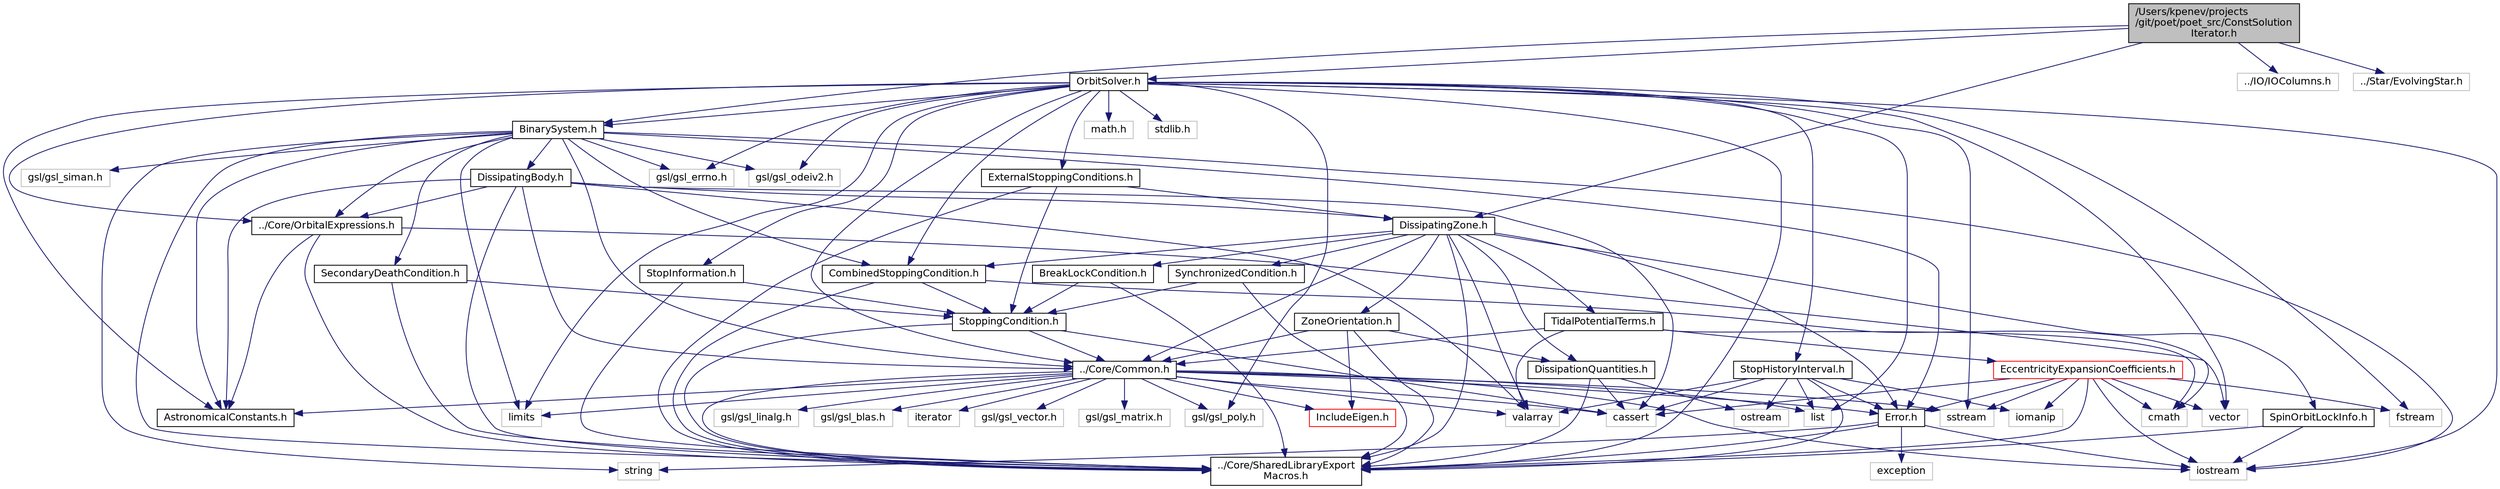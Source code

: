 digraph "/Users/kpenev/projects/git/poet/poet_src/ConstSolutionIterator.h"
{
 // INTERACTIVE_SVG=YES
  edge [fontname="Helvetica",fontsize="12",labelfontname="Helvetica",labelfontsize="12"];
  node [fontname="Helvetica",fontsize="12",shape=record];
  Node0 [label="/Users/kpenev/projects\l/git/poet/poet_src/ConstSolution\lIterator.h",height=0.2,width=0.4,color="black", fillcolor="grey75", style="filled", fontcolor="black"];
  Node0 -> Node1 [color="midnightblue",fontsize="12",style="solid",fontname="Helvetica"];
  Node1 [label="BinarySystem.h",height=0.2,width=0.4,color="black", fillcolor="white", style="filled",URL="$BinarySystem_8h.html",tooltip="Defines the BinarySystem class. "];
  Node1 -> Node2 [color="midnightblue",fontsize="12",style="solid",fontname="Helvetica"];
  Node2 [label="../Core/SharedLibraryExport\lMacros.h",height=0.2,width=0.4,color="black", fillcolor="white", style="filled",URL="$SharedLibraryExportMacros_8h_source.html"];
  Node1 -> Node3 [color="midnightblue",fontsize="12",style="solid",fontname="Helvetica"];
  Node3 [label="DissipatingBody.h",height=0.2,width=0.4,color="black", fillcolor="white", style="filled",URL="$DissipatingBody_8h.html",tooltip="Declares the DissipatingBody class. "];
  Node3 -> Node2 [color="midnightblue",fontsize="12",style="solid",fontname="Helvetica"];
  Node3 -> Node4 [color="midnightblue",fontsize="12",style="solid",fontname="Helvetica"];
  Node4 [label="DissipatingZone.h",height=0.2,width=0.4,color="black", fillcolor="white", style="filled",URL="$DissipatingZone_8h.html",tooltip="Declares a class representing one zone of a body dissipative to tidal distortions. "];
  Node4 -> Node5 [color="midnightblue",fontsize="12",style="solid",fontname="Helvetica"];
  Node5 [label="ZoneOrientation.h",height=0.2,width=0.4,color="black", fillcolor="white", style="filled",URL="$ZoneOrientation_8h.html",tooltip="Declares a class for orientations of zones of DissipatingBody objects. "];
  Node5 -> Node2 [color="midnightblue",fontsize="12",style="solid",fontname="Helvetica"];
  Node5 -> Node6 [color="midnightblue",fontsize="12",style="solid",fontname="Helvetica"];
  Node6 [label="DissipationQuantities.h",height=0.2,width=0.4,color="black", fillcolor="white", style="filled",URL="$DissipationQuantities_8h.html",tooltip="Declaration of enumerations of dissipation quantities and derivatives. "];
  Node6 -> Node2 [color="midnightblue",fontsize="12",style="solid",fontname="Helvetica"];
  Node6 -> Node7 [color="midnightblue",fontsize="12",style="solid",fontname="Helvetica"];
  Node7 [label="ostream",height=0.2,width=0.4,color="grey75", fillcolor="white", style="filled"];
  Node6 -> Node8 [color="midnightblue",fontsize="12",style="solid",fontname="Helvetica"];
  Node8 [label="cassert",height=0.2,width=0.4,color="grey75", fillcolor="white", style="filled"];
  Node5 -> Node9 [color="midnightblue",fontsize="12",style="solid",fontname="Helvetica"];
  Node9 [label="../Core/Common.h",height=0.2,width=0.4,color="black", fillcolor="white", style="filled",URL="$Core_2Common_8h.html",tooltip="Declaration of some general purpose utilities. "];
  Node9 -> Node10 [color="midnightblue",fontsize="12",style="solid",fontname="Helvetica"];
  Node10 [label="list",height=0.2,width=0.4,color="grey75", fillcolor="white", style="filled"];
  Node9 -> Node11 [color="midnightblue",fontsize="12",style="solid",fontname="Helvetica"];
  Node11 [label="valarray",height=0.2,width=0.4,color="grey75", fillcolor="white", style="filled"];
  Node9 -> Node12 [color="midnightblue",fontsize="12",style="solid",fontname="Helvetica"];
  Node12 [label="limits",height=0.2,width=0.4,color="grey75", fillcolor="white", style="filled"];
  Node9 -> Node13 [color="midnightblue",fontsize="12",style="solid",fontname="Helvetica"];
  Node13 [label="sstream",height=0.2,width=0.4,color="grey75", fillcolor="white", style="filled"];
  Node9 -> Node14 [color="midnightblue",fontsize="12",style="solid",fontname="Helvetica"];
  Node14 [label="iostream",height=0.2,width=0.4,color="grey75", fillcolor="white", style="filled"];
  Node9 -> Node15 [color="midnightblue",fontsize="12",style="solid",fontname="Helvetica"];
  Node15 [label="iterator",height=0.2,width=0.4,color="grey75", fillcolor="white", style="filled"];
  Node9 -> Node16 [color="midnightblue",fontsize="12",style="solid",fontname="Helvetica"];
  Node16 [label="gsl/gsl_vector.h",height=0.2,width=0.4,color="grey75", fillcolor="white", style="filled"];
  Node9 -> Node17 [color="midnightblue",fontsize="12",style="solid",fontname="Helvetica"];
  Node17 [label="gsl/gsl_matrix.h",height=0.2,width=0.4,color="grey75", fillcolor="white", style="filled"];
  Node9 -> Node18 [color="midnightblue",fontsize="12",style="solid",fontname="Helvetica"];
  Node18 [label="gsl/gsl_linalg.h",height=0.2,width=0.4,color="grey75", fillcolor="white", style="filled"];
  Node9 -> Node19 [color="midnightblue",fontsize="12",style="solid",fontname="Helvetica"];
  Node19 [label="gsl/gsl_blas.h",height=0.2,width=0.4,color="grey75", fillcolor="white", style="filled"];
  Node9 -> Node20 [color="midnightblue",fontsize="12",style="solid",fontname="Helvetica"];
  Node20 [label="gsl/gsl_poly.h",height=0.2,width=0.4,color="grey75", fillcolor="white", style="filled"];
  Node9 -> Node8 [color="midnightblue",fontsize="12",style="solid",fontname="Helvetica"];
  Node9 -> Node2 [color="midnightblue",fontsize="12",style="solid",fontname="Helvetica"];
  Node9 -> Node21 [color="midnightblue",fontsize="12",style="solid",fontname="Helvetica"];
  Node21 [label="Error.h",height=0.2,width=0.4,color="black", fillcolor="white", style="filled",URL="$Error_8h.html",tooltip="Defines the exception hierarchy used by this code. "];
  Node21 -> Node2 [color="midnightblue",fontsize="12",style="solid",fontname="Helvetica"];
  Node21 -> Node14 [color="midnightblue",fontsize="12",style="solid",fontname="Helvetica"];
  Node21 -> Node22 [color="midnightblue",fontsize="12",style="solid",fontname="Helvetica"];
  Node22 [label="exception",height=0.2,width=0.4,color="grey75", fillcolor="white", style="filled"];
  Node21 -> Node23 [color="midnightblue",fontsize="12",style="solid",fontname="Helvetica"];
  Node23 [label="string",height=0.2,width=0.4,color="grey75", fillcolor="white", style="filled"];
  Node9 -> Node24 [color="midnightblue",fontsize="12",style="solid",fontname="Helvetica"];
  Node24 [label="AstronomicalConstants.h",height=0.2,width=0.4,color="black", fillcolor="white", style="filled",URL="$AstronomicalConstants_8h.html",tooltip="Defines various astronomical constants. "];
  Node9 -> Node25 [color="midnightblue",fontsize="12",style="solid",fontname="Helvetica"];
  Node25 [label="IncludeEigen.h",height=0.2,width=0.4,color="red", fillcolor="white", style="filled",URL="$IncludeEigen_8h_source.html"];
  Node5 -> Node25 [color="midnightblue",fontsize="12",style="solid",fontname="Helvetica"];
  Node4 -> Node2 [color="midnightblue",fontsize="12",style="solid",fontname="Helvetica"];
  Node4 -> Node21 [color="midnightblue",fontsize="12",style="solid",fontname="Helvetica"];
  Node4 -> Node27 [color="midnightblue",fontsize="12",style="solid",fontname="Helvetica"];
  Node27 [label="TidalPotentialTerms.h",height=0.2,width=0.4,color="black", fillcolor="white", style="filled",URL="$TidalPotentialTerms_8h.html",tooltip="Declare an interface for evaluating the expansion of the tidal potential. "];
  Node27 -> Node28 [color="midnightblue",fontsize="12",style="solid",fontname="Helvetica"];
  Node28 [label="cmath",height=0.2,width=0.4,color="grey75", fillcolor="white", style="filled"];
  Node27 -> Node11 [color="midnightblue",fontsize="12",style="solid",fontname="Helvetica"];
  Node27 -> Node29 [color="midnightblue",fontsize="12",style="solid",fontname="Helvetica"];
  Node29 [label="EccentricityExpansionCoefficients.h",height=0.2,width=0.4,color="red", fillcolor="white", style="filled",URL="$EccentricityExpansionCoefficients_8h.html",tooltip="Declares a class which provides the [  coefficients]{InclinationEccentricity_pms1}. "];
  Node29 -> Node2 [color="midnightblue",fontsize="12",style="solid",fontname="Helvetica"];
  Node29 -> Node21 [color="midnightblue",fontsize="12",style="solid",fontname="Helvetica"];
  Node29 -> Node30 [color="midnightblue",fontsize="12",style="solid",fontname="Helvetica"];
  Node30 [label="vector",height=0.2,width=0.4,color="grey75", fillcolor="white", style="filled"];
  Node29 -> Node31 [color="midnightblue",fontsize="12",style="solid",fontname="Helvetica"];
  Node31 [label="fstream",height=0.2,width=0.4,color="grey75", fillcolor="white", style="filled"];
  Node29 -> Node32 [color="midnightblue",fontsize="12",style="solid",fontname="Helvetica"];
  Node32 [label="iomanip",height=0.2,width=0.4,color="grey75", fillcolor="white", style="filled"];
  Node29 -> Node28 [color="midnightblue",fontsize="12",style="solid",fontname="Helvetica"];
  Node29 -> Node14 [color="midnightblue",fontsize="12",style="solid",fontname="Helvetica"];
  Node29 -> Node13 [color="midnightblue",fontsize="12",style="solid",fontname="Helvetica"];
  Node29 -> Node8 [color="midnightblue",fontsize="12",style="solid",fontname="Helvetica"];
  Node27 -> Node9 [color="midnightblue",fontsize="12",style="solid",fontname="Helvetica"];
  Node4 -> Node6 [color="midnightblue",fontsize="12",style="solid",fontname="Helvetica"];
  Node4 -> Node34 [color="midnightblue",fontsize="12",style="solid",fontname="Helvetica"];
  Node34 [label="SpinOrbitLockInfo.h",height=0.2,width=0.4,color="black", fillcolor="white", style="filled",URL="$SpinOrbitLockInfo_8h.html",tooltip="Defines the SpinOrbitLockInfo class. "];
  Node34 -> Node2 [color="midnightblue",fontsize="12",style="solid",fontname="Helvetica"];
  Node34 -> Node14 [color="midnightblue",fontsize="12",style="solid",fontname="Helvetica"];
  Node4 -> Node35 [color="midnightblue",fontsize="12",style="solid",fontname="Helvetica"];
  Node35 [label="CombinedStoppingCondition.h",height=0.2,width=0.4,color="black", fillcolor="white", style="filled",URL="$CombinedStoppingCondition_8h.html",tooltip="Declares a class for a stopping condition that combines other stopping conditions. "];
  Node35 -> Node2 [color="midnightblue",fontsize="12",style="solid",fontname="Helvetica"];
  Node35 -> Node36 [color="midnightblue",fontsize="12",style="solid",fontname="Helvetica"];
  Node36 [label="StoppingCondition.h",height=0.2,width=0.4,color="black", fillcolor="white", style="filled",URL="$StoppingCondition_8h.html",tooltip="Defines the various stopping conditions needed by OrbitSolver. "];
  Node36 -> Node2 [color="midnightblue",fontsize="12",style="solid",fontname="Helvetica"];
  Node36 -> Node9 [color="midnightblue",fontsize="12",style="solid",fontname="Helvetica"];
  Node36 -> Node8 [color="midnightblue",fontsize="12",style="solid",fontname="Helvetica"];
  Node35 -> Node30 [color="midnightblue",fontsize="12",style="solid",fontname="Helvetica"];
  Node4 -> Node37 [color="midnightblue",fontsize="12",style="solid",fontname="Helvetica"];
  Node37 [label="BreakLockCondition.h",height=0.2,width=0.4,color="black", fillcolor="white", style="filled",URL="$BreakLockCondition_8h.html",tooltip="Declares a class for a stopping condition monitoring when a locked zone loses the lock..."];
  Node37 -> Node2 [color="midnightblue",fontsize="12",style="solid",fontname="Helvetica"];
  Node37 -> Node36 [color="midnightblue",fontsize="12",style="solid",fontname="Helvetica"];
  Node4 -> Node38 [color="midnightblue",fontsize="12",style="solid",fontname="Helvetica"];
  Node38 [label="SynchronizedCondition.h",height=0.2,width=0.4,color="black", fillcolor="white", style="filled",URL="$SynchronizedCondition_8h.html",tooltip="Declares a stopping condition monitoring spin-orbit synchronization. "];
  Node38 -> Node2 [color="midnightblue",fontsize="12",style="solid",fontname="Helvetica"];
  Node38 -> Node36 [color="midnightblue",fontsize="12",style="solid",fontname="Helvetica"];
  Node4 -> Node9 [color="midnightblue",fontsize="12",style="solid",fontname="Helvetica"];
  Node4 -> Node11 [color="midnightblue",fontsize="12",style="solid",fontname="Helvetica"];
  Node3 -> Node39 [color="midnightblue",fontsize="12",style="solid",fontname="Helvetica"];
  Node39 [label="../Core/OrbitalExpressions.h",height=0.2,width=0.4,color="black", fillcolor="white", style="filled",URL="$OrbitalExpressions_8h.html",tooltip="A collection of functions which calculate various quantities for two body orbits. ..."];
  Node39 -> Node2 [color="midnightblue",fontsize="12",style="solid",fontname="Helvetica"];
  Node39 -> Node28 [color="midnightblue",fontsize="12",style="solid",fontname="Helvetica"];
  Node39 -> Node24 [color="midnightblue",fontsize="12",style="solid",fontname="Helvetica"];
  Node3 -> Node24 [color="midnightblue",fontsize="12",style="solid",fontname="Helvetica"];
  Node3 -> Node9 [color="midnightblue",fontsize="12",style="solid",fontname="Helvetica"];
  Node3 -> Node11 [color="midnightblue",fontsize="12",style="solid",fontname="Helvetica"];
  Node3 -> Node8 [color="midnightblue",fontsize="12",style="solid",fontname="Helvetica"];
  Node1 -> Node35 [color="midnightblue",fontsize="12",style="solid",fontname="Helvetica"];
  Node1 -> Node40 [color="midnightblue",fontsize="12",style="solid",fontname="Helvetica"];
  Node40 [label="SecondaryDeathCondition.h",height=0.2,width=0.4,color="black", fillcolor="white", style="filled",URL="$SecondaryDeathCondition_8h.html",tooltip="Declares a stopping condition class monitoring for the death of the secondary object. "];
  Node40 -> Node2 [color="midnightblue",fontsize="12",style="solid",fontname="Helvetica"];
  Node40 -> Node36 [color="midnightblue",fontsize="12",style="solid",fontname="Helvetica"];
  Node1 -> Node24 [color="midnightblue",fontsize="12",style="solid",fontname="Helvetica"];
  Node1 -> Node9 [color="midnightblue",fontsize="12",style="solid",fontname="Helvetica"];
  Node1 -> Node39 [color="midnightblue",fontsize="12",style="solid",fontname="Helvetica"];
  Node1 -> Node21 [color="midnightblue",fontsize="12",style="solid",fontname="Helvetica"];
  Node1 -> Node41 [color="midnightblue",fontsize="12",style="solid",fontname="Helvetica"];
  Node41 [label="gsl/gsl_errno.h",height=0.2,width=0.4,color="grey75", fillcolor="white", style="filled"];
  Node1 -> Node42 [color="midnightblue",fontsize="12",style="solid",fontname="Helvetica"];
  Node42 [label="gsl/gsl_odeiv2.h",height=0.2,width=0.4,color="grey75", fillcolor="white", style="filled"];
  Node1 -> Node43 [color="midnightblue",fontsize="12",style="solid",fontname="Helvetica"];
  Node43 [label="gsl/gsl_siman.h",height=0.2,width=0.4,color="grey75", fillcolor="white", style="filled"];
  Node1 -> Node23 [color="midnightblue",fontsize="12",style="solid",fontname="Helvetica"];
  Node1 -> Node12 [color="midnightblue",fontsize="12",style="solid",fontname="Helvetica"];
  Node1 -> Node14 [color="midnightblue",fontsize="12",style="solid",fontname="Helvetica"];
  Node0 -> Node44 [color="midnightblue",fontsize="12",style="solid",fontname="Helvetica"];
  Node44 [label="../IO/IOColumns.h",height=0.2,width=0.4,color="grey75", fillcolor="white", style="filled"];
  Node0 -> Node45 [color="midnightblue",fontsize="12",style="solid",fontname="Helvetica"];
  Node45 [label="../Star/EvolvingStar.h",height=0.2,width=0.4,color="grey75", fillcolor="white", style="filled"];
  Node0 -> Node46 [color="midnightblue",fontsize="12",style="solid",fontname="Helvetica"];
  Node46 [label="OrbitSolver.h",height=0.2,width=0.4,color="black", fillcolor="white", style="filled",URL="$OrbitSolver_8h.html",tooltip="Defines the OrbitSolver class, the various stopping conditions and a number of other classes used whi..."];
  Node46 -> Node2 [color="midnightblue",fontsize="12",style="solid",fontname="Helvetica"];
  Node46 -> Node24 [color="midnightblue",fontsize="12",style="solid",fontname="Helvetica"];
  Node46 -> Node9 [color="midnightblue",fontsize="12",style="solid",fontname="Helvetica"];
  Node46 -> Node39 [color="midnightblue",fontsize="12",style="solid",fontname="Helvetica"];
  Node46 -> Node1 [color="midnightblue",fontsize="12",style="solid",fontname="Helvetica"];
  Node46 -> Node35 [color="midnightblue",fontsize="12",style="solid",fontname="Helvetica"];
  Node46 -> Node47 [color="midnightblue",fontsize="12",style="solid",fontname="Helvetica"];
  Node47 [label="ExternalStoppingConditions.h",height=0.2,width=0.4,color="black", fillcolor="white", style="filled",URL="$ExternalStoppingConditions_8h.html",tooltip="Users can define any stopping condition they wish the evolution to search for in this file..."];
  Node47 -> Node2 [color="midnightblue",fontsize="12",style="solid",fontname="Helvetica"];
  Node47 -> Node36 [color="midnightblue",fontsize="12",style="solid",fontname="Helvetica"];
  Node47 -> Node4 [color="midnightblue",fontsize="12",style="solid",fontname="Helvetica"];
  Node46 -> Node48 [color="midnightblue",fontsize="12",style="solid",fontname="Helvetica"];
  Node48 [label="StopInformation.h",height=0.2,width=0.4,color="black", fillcolor="white", style="filled",URL="$StopInformation_8h.html",tooltip="Declares the StopInformation class. "];
  Node48 -> Node2 [color="midnightblue",fontsize="12",style="solid",fontname="Helvetica"];
  Node48 -> Node36 [color="midnightblue",fontsize="12",style="solid",fontname="Helvetica"];
  Node46 -> Node49 [color="midnightblue",fontsize="12",style="solid",fontname="Helvetica"];
  Node49 [label="StopHistoryInterval.h",height=0.2,width=0.4,color="black", fillcolor="white", style="filled",URL="$StopHistoryInterval_8h.html",tooltip="Declares the StopHistoryInterval class. "];
  Node49 -> Node2 [color="midnightblue",fontsize="12",style="solid",fontname="Helvetica"];
  Node49 -> Node21 [color="midnightblue",fontsize="12",style="solid",fontname="Helvetica"];
  Node49 -> Node11 [color="midnightblue",fontsize="12",style="solid",fontname="Helvetica"];
  Node49 -> Node10 [color="midnightblue",fontsize="12",style="solid",fontname="Helvetica"];
  Node49 -> Node7 [color="midnightblue",fontsize="12",style="solid",fontname="Helvetica"];
  Node49 -> Node8 [color="midnightblue",fontsize="12",style="solid",fontname="Helvetica"];
  Node49 -> Node32 [color="midnightblue",fontsize="12",style="solid",fontname="Helvetica"];
  Node46 -> Node50 [color="midnightblue",fontsize="12",style="solid",fontname="Helvetica"];
  Node50 [label="math.h",height=0.2,width=0.4,color="grey75", fillcolor="white", style="filled"];
  Node46 -> Node10 [color="midnightblue",fontsize="12",style="solid",fontname="Helvetica"];
  Node46 -> Node30 [color="midnightblue",fontsize="12",style="solid",fontname="Helvetica"];
  Node46 -> Node51 [color="midnightblue",fontsize="12",style="solid",fontname="Helvetica"];
  Node51 [label="stdlib.h",height=0.2,width=0.4,color="grey75", fillcolor="white", style="filled"];
  Node46 -> Node31 [color="midnightblue",fontsize="12",style="solid",fontname="Helvetica"];
  Node46 -> Node14 [color="midnightblue",fontsize="12",style="solid",fontname="Helvetica"];
  Node46 -> Node42 [color="midnightblue",fontsize="12",style="solid",fontname="Helvetica"];
  Node46 -> Node41 [color="midnightblue",fontsize="12",style="solid",fontname="Helvetica"];
  Node46 -> Node20 [color="midnightblue",fontsize="12",style="solid",fontname="Helvetica"];
  Node46 -> Node13 [color="midnightblue",fontsize="12",style="solid",fontname="Helvetica"];
  Node46 -> Node12 [color="midnightblue",fontsize="12",style="solid",fontname="Helvetica"];
  Node0 -> Node4 [color="midnightblue",fontsize="12",style="solid",fontname="Helvetica"];
}
